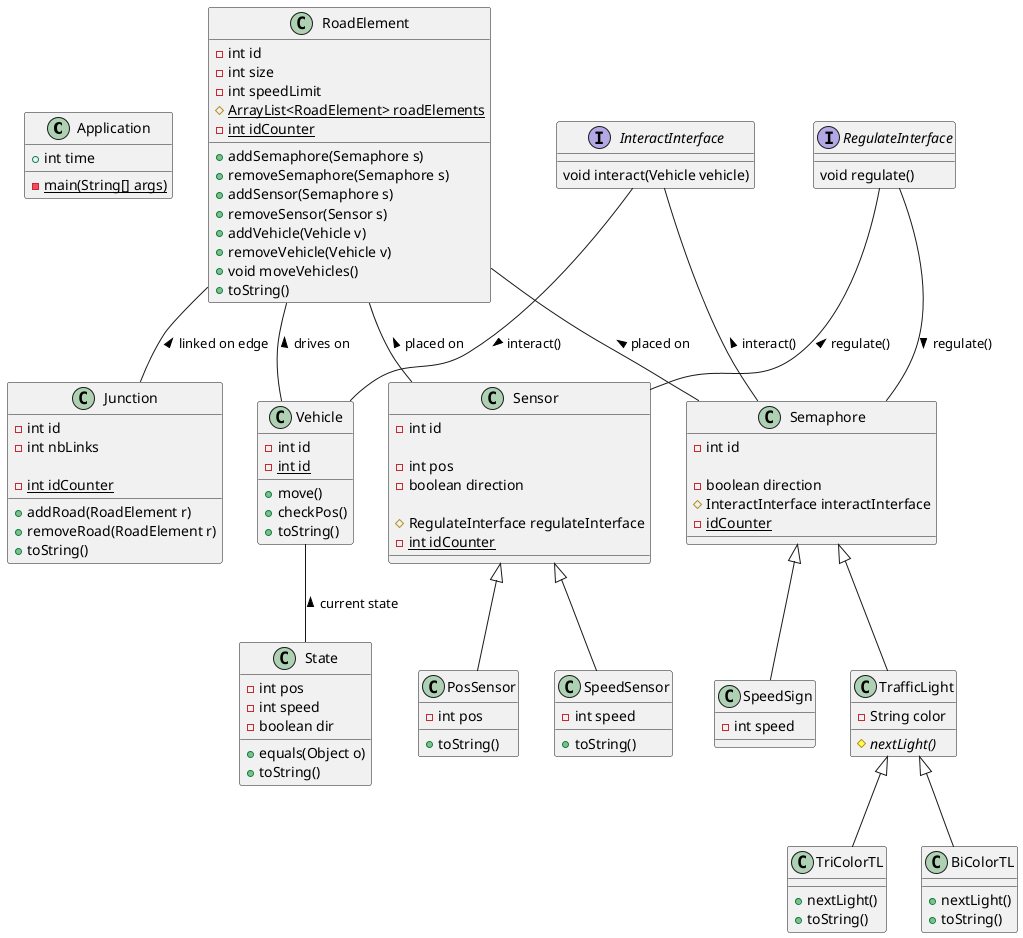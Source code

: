 @startuml




class Application {
    + int time
    - {static} main(String[] args)
}

class RoadElement {
    - int id
    - int size
    - int speedLimit
    # {static} ArrayList<RoadElement> roadElements
    - {static} int idCounter

    + addSemaphore(Semaphore s)
    + removeSemaphore(Semaphore s)
    + addSensor(Semaphore s)
    + removeSensor(Sensor s)
    + addVehicle(Vehicle v)
    + removeVehicle(Vehicle v)
    + void moveVehicles()
    + toString()
}

class Junction {
    - int id
    - int nbLinks

    - {static} int idCounter

    + addRoad(RoadElement r)
    + removeRoad(RoadElement r)
    + toString()
}

class Semaphore {
    - int id

    - boolean direction
    # InteractInterface interactInterface
    - {static} idCounter

}

class TrafficLight {
    - String color
    # {abstract} nextLight()
}

class TriColorTL {
    + nextLight()
    + toString()
}

class BiColorTL {
    + nextLight()
    + toString()
}

class SpeedSign {
    - int speed
}

class Sensor {
    - int id

    - int pos
    - boolean direction

    # RegulateInterface regulateInterface
    - {static} int idCounter
}

class SpeedSensor {
    - int speed
    + toString()
}

class PosSensor {
    - int pos
    + toString()
}

class Vehicle {
    - int id
    - {static} int id

    + move()
    + checkPos()
    + toString()
}
interface RegulateInterface {
    void regulate()
}

interface InteractInterface {
    void interact(Vehicle vehicle)
}
class State {
    - int pos
    - int speed
    - boolean dir

    + equals(Object o)
    +toString()
}


Semaphore <|-- TrafficLight
Semaphore <|-- SpeedSign
Sensor <|-- SpeedSensor
Sensor <|-- PosSensor
TrafficLight <|-- TriColorTL
TrafficLight <|-- BiColorTL

RoadElement -- Sensor : placed on <
RoadElement -- Semaphore : placed on <
RoadElement -- Vehicle : drives on <
RoadElement -- Junction : linked on edge <
Vehicle -- State : current state <


InteractInterface -- Semaphore : interact() <
InteractInterface -- Vehicle : interact() >
RegulateInterface -- Sensor : regulate() <
RegulateInterface -- Semaphore : regulate() >





@enduml